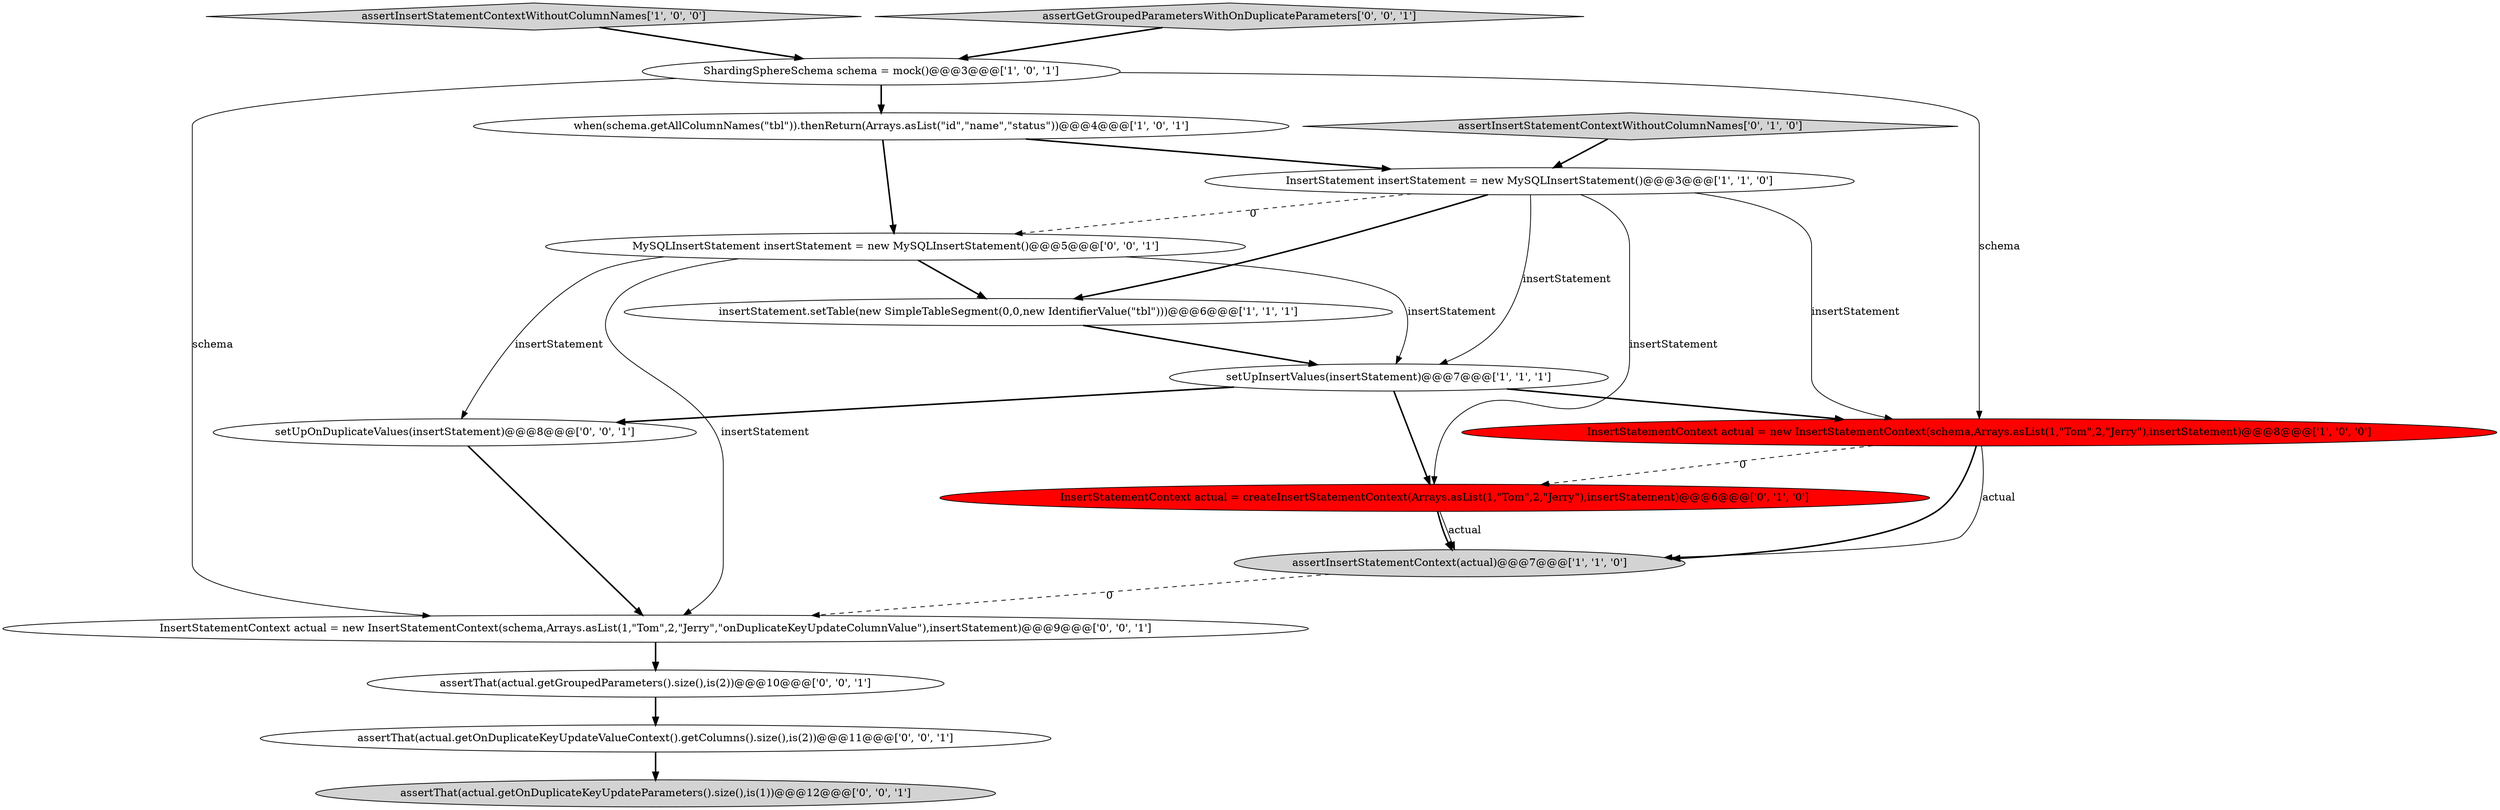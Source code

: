 digraph {
0 [style = filled, label = "ShardingSphereSchema schema = mock()@@@3@@@['1', '0', '1']", fillcolor = white, shape = ellipse image = "AAA0AAABBB1BBB"];
4 [style = filled, label = "assertInsertStatementContextWithoutColumnNames['1', '0', '0']", fillcolor = lightgray, shape = diamond image = "AAA0AAABBB1BBB"];
1 [style = filled, label = "when(schema.getAllColumnNames(\"tbl\")).thenReturn(Arrays.asList(\"id\",\"name\",\"status\"))@@@4@@@['1', '0', '1']", fillcolor = white, shape = ellipse image = "AAA0AAABBB1BBB"];
9 [style = filled, label = "assertInsertStatementContextWithoutColumnNames['0', '1', '0']", fillcolor = lightgray, shape = diamond image = "AAA0AAABBB2BBB"];
10 [style = filled, label = "setUpOnDuplicateValues(insertStatement)@@@8@@@['0', '0', '1']", fillcolor = white, shape = ellipse image = "AAA0AAABBB3BBB"];
5 [style = filled, label = "InsertStatementContext actual = new InsertStatementContext(schema,Arrays.asList(1,\"Tom\",2,\"Jerry\"),insertStatement)@@@8@@@['1', '0', '0']", fillcolor = red, shape = ellipse image = "AAA1AAABBB1BBB"];
12 [style = filled, label = "assertThat(actual.getOnDuplicateKeyUpdateValueContext().getColumns().size(),is(2))@@@11@@@['0', '0', '1']", fillcolor = white, shape = ellipse image = "AAA0AAABBB3BBB"];
14 [style = filled, label = "InsertStatementContext actual = new InsertStatementContext(schema,Arrays.asList(1,\"Tom\",2,\"Jerry\",\"onDuplicateKeyUpdateColumnValue\"),insertStatement)@@@9@@@['0', '0', '1']", fillcolor = white, shape = ellipse image = "AAA0AAABBB3BBB"];
16 [style = filled, label = "MySQLInsertStatement insertStatement = new MySQLInsertStatement()@@@5@@@['0', '0', '1']", fillcolor = white, shape = ellipse image = "AAA0AAABBB3BBB"];
8 [style = filled, label = "InsertStatementContext actual = createInsertStatementContext(Arrays.asList(1,\"Tom\",2,\"Jerry\"),insertStatement)@@@6@@@['0', '1', '0']", fillcolor = red, shape = ellipse image = "AAA1AAABBB2BBB"];
3 [style = filled, label = "insertStatement.setTable(new SimpleTableSegment(0,0,new IdentifierValue(\"tbl\")))@@@6@@@['1', '1', '1']", fillcolor = white, shape = ellipse image = "AAA0AAABBB1BBB"];
2 [style = filled, label = "InsertStatement insertStatement = new MySQLInsertStatement()@@@3@@@['1', '1', '0']", fillcolor = white, shape = ellipse image = "AAA0AAABBB1BBB"];
7 [style = filled, label = "assertInsertStatementContext(actual)@@@7@@@['1', '1', '0']", fillcolor = lightgray, shape = ellipse image = "AAA0AAABBB1BBB"];
15 [style = filled, label = "assertGetGroupedParametersWithOnDuplicateParameters['0', '0', '1']", fillcolor = lightgray, shape = diamond image = "AAA0AAABBB3BBB"];
13 [style = filled, label = "assertThat(actual.getOnDuplicateKeyUpdateParameters().size(),is(1))@@@12@@@['0', '0', '1']", fillcolor = lightgray, shape = ellipse image = "AAA0AAABBB3BBB"];
11 [style = filled, label = "assertThat(actual.getGroupedParameters().size(),is(2))@@@10@@@['0', '0', '1']", fillcolor = white, shape = ellipse image = "AAA0AAABBB3BBB"];
6 [style = filled, label = "setUpInsertValues(insertStatement)@@@7@@@['1', '1', '1']", fillcolor = white, shape = ellipse image = "AAA0AAABBB1BBB"];
16->3 [style = bold, label=""];
16->10 [style = solid, label="insertStatement"];
2->5 [style = solid, label="insertStatement"];
2->8 [style = solid, label="insertStatement"];
10->14 [style = bold, label=""];
9->2 [style = bold, label=""];
7->14 [style = dashed, label="0"];
2->3 [style = bold, label=""];
0->5 [style = solid, label="schema"];
3->6 [style = bold, label=""];
11->12 [style = bold, label=""];
8->7 [style = solid, label="actual"];
8->7 [style = bold, label=""];
4->0 [style = bold, label=""];
16->14 [style = solid, label="insertStatement"];
12->13 [style = bold, label=""];
6->5 [style = bold, label=""];
0->14 [style = solid, label="schema"];
2->6 [style = solid, label="insertStatement"];
1->16 [style = bold, label=""];
0->1 [style = bold, label=""];
2->16 [style = dashed, label="0"];
15->0 [style = bold, label=""];
6->10 [style = bold, label=""];
6->8 [style = bold, label=""];
5->7 [style = solid, label="actual"];
5->8 [style = dashed, label="0"];
5->7 [style = bold, label=""];
1->2 [style = bold, label=""];
14->11 [style = bold, label=""];
16->6 [style = solid, label="insertStatement"];
}
